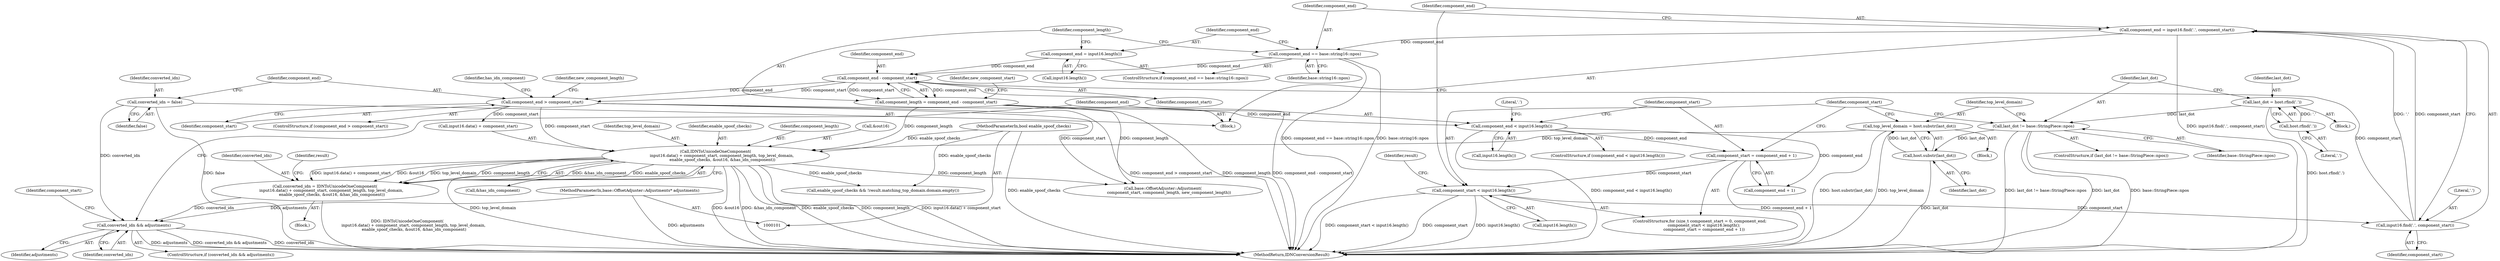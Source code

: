 digraph "0_Chrome_cc0bbcbe7c986094da8e58c37a21fdd179b686b0_2@pointer" {
"1000208" [label="(Call,converted_idn && adjustments)"];
"1000171" [label="(Call,converted_idn = false)"];
"1000183" [label="(Call,converted_idn = IDNToUnicodeOneComponent(\n          input16.data() + component_start, component_length, top_level_domain,\n           enable_spoof_checks, &out16, &has_idn_component))"];
"1000185" [label="(Call,IDNToUnicodeOneComponent(\n          input16.data() + component_start, component_length, top_level_domain,\n           enable_spoof_checks, &out16, &has_idn_component))"];
"1000175" [label="(Call,component_end > component_start)"];
"1000163" [label="(Call,component_end - component_start)"];
"1000154" [label="(Call,component_end == base::string16::npos)"];
"1000148" [label="(Call,component_end = input16.find('.', component_start))"];
"1000150" [label="(Call,input16.find('.', component_start))"];
"1000139" [label="(Call,component_start < input16.length())"];
"1000142" [label="(Call,component_start = component_end + 1)"];
"1000218" [label="(Call,component_end < input16.length())"];
"1000157" [label="(Call,component_end = input16.length())"];
"1000161" [label="(Call,component_length = component_end - component_start)"];
"1000127" [label="(Call,top_level_domain = host.substr(last_dot))"];
"1000129" [label="(Call,host.substr(last_dot))"];
"1000123" [label="(Call,last_dot != base::StringPiece::npos)"];
"1000118" [label="(Call,last_dot = host.rfind('.'))"];
"1000120" [label="(Call,host.rfind('.'))"];
"1000104" [label="(MethodParameterIn,bool enable_spoof_checks)"];
"1000103" [label="(MethodParameterIn,base::OffsetAdjuster::Adjustments* adjustments)"];
"1000151" [label="(Literal,'.')"];
"1000122" [label="(ControlStructure,if (last_dot != base::StringPiece::npos))"];
"1000150" [label="(Call,input16.find('.', component_start))"];
"1000155" [label="(Identifier,component_end)"];
"1000175" [label="(Call,component_end > component_start)"];
"1000186" [label="(Call,input16.data() + component_start)"];
"1000154" [label="(Call,component_end == base::string16::npos)"];
"1000141" [label="(Call,input16.length())"];
"1000162" [label="(Identifier,component_length)"];
"1000161" [label="(Call,component_length = component_end - component_start)"];
"1000142" [label="(Call,component_start = component_end + 1)"];
"1000143" [label="(Identifier,component_start)"];
"1000222" [label="(Literal,'.')"];
"1000118" [label="(Call,last_dot = host.rfind('.'))"];
"1000208" [label="(Call,converted_idn && adjustments)"];
"1000105" [label="(Block,)"];
"1000181" [label="(Identifier,has_idn_component)"];
"1000217" [label="(ControlStructure,if (component_end < input16.length()))"];
"1000184" [label="(Identifier,converted_idn)"];
"1000176" [label="(Identifier,component_end)"];
"1000128" [label="(Identifier,top_level_domain)"];
"1000255" [label="(MethodReturn,IDNConversionResult)"];
"1000119" [label="(Identifier,last_dot)"];
"1000159" [label="(Call,input16.length())"];
"1000191" [label="(Identifier,enable_spoof_checks)"];
"1000210" [label="(Identifier,adjustments)"];
"1000133" [label="(ControlStructure,for (size_t component_start = 0, component_end;\n       component_start < input16.length();\n       component_start = component_end + 1))"];
"1000177" [label="(Identifier,component_start)"];
"1000139" [label="(Call,component_start < input16.length())"];
"1000183" [label="(Call,converted_idn = IDNToUnicodeOneComponent(\n          input16.data() + component_start, component_length, top_level_domain,\n           enable_spoof_checks, &out16, &has_idn_component))"];
"1000194" [label="(Call,&has_idn_component)"];
"1000140" [label="(Identifier,component_start)"];
"1000144" [label="(Call,component_end + 1)"];
"1000120" [label="(Call,host.rfind('.'))"];
"1000153" [label="(ControlStructure,if (component_end == base::string16::npos))"];
"1000121" [label="(Literal,'.')"];
"1000190" [label="(Identifier,top_level_domain)"];
"1000213" [label="(Call,base::OffsetAdjuster::Adjustment(\n          component_start, component_length, new_component_length))"];
"1000103" [label="(MethodParameterIn,base::OffsetAdjuster::Adjustments* adjustments)"];
"1000130" [label="(Identifier,last_dot)"];
"1000174" [label="(ControlStructure,if (component_end > component_start))"];
"1000203" [label="(Identifier,new_component_length)"];
"1000165" [label="(Identifier,component_start)"];
"1000171" [label="(Call,converted_idn = false)"];
"1000185" [label="(Call,IDNToUnicodeOneComponent(\n          input16.data() + component_start, component_length, top_level_domain,\n           enable_spoof_checks, &out16, &has_idn_component))"];
"1000156" [label="(Identifier,base::string16::npos)"];
"1000157" [label="(Call,component_end = input16.length())"];
"1000125" [label="(Identifier,base::StringPiece::npos)"];
"1000225" [label="(Identifier,result)"];
"1000209" [label="(Identifier,converted_idn)"];
"1000189" [label="(Identifier,component_length)"];
"1000173" [label="(Identifier,false)"];
"1000207" [label="(ControlStructure,if (converted_idn && adjustments))"];
"1000220" [label="(Call,input16.length())"];
"1000198" [label="(Identifier,result)"];
"1000147" [label="(Block,)"];
"1000104" [label="(MethodParameterIn,bool enable_spoof_checks)"];
"1000192" [label="(Call,&out16)"];
"1000152" [label="(Identifier,component_start)"];
"1000126" [label="(Block,)"];
"1000178" [label="(Block,)"];
"1000123" [label="(Call,last_dot != base::StringPiece::npos)"];
"1000149" [label="(Identifier,component_end)"];
"1000124" [label="(Identifier,last_dot)"];
"1000158" [label="(Identifier,component_end)"];
"1000240" [label="(Call,enable_spoof_checks && !result.matching_top_domain.domain.empty())"];
"1000127" [label="(Call,top_level_domain = host.substr(last_dot))"];
"1000129" [label="(Call,host.substr(last_dot))"];
"1000168" [label="(Identifier,new_component_start)"];
"1000219" [label="(Identifier,component_end)"];
"1000148" [label="(Call,component_end = input16.find('.', component_start))"];
"1000163" [label="(Call,component_end - component_start)"];
"1000218" [label="(Call,component_end < input16.length())"];
"1000214" [label="(Identifier,component_start)"];
"1000164" [label="(Identifier,component_end)"];
"1000172" [label="(Identifier,converted_idn)"];
"1000208" -> "1000207"  [label="AST: "];
"1000208" -> "1000209"  [label="CFG: "];
"1000208" -> "1000210"  [label="CFG: "];
"1000209" -> "1000208"  [label="AST: "];
"1000210" -> "1000208"  [label="AST: "];
"1000214" -> "1000208"  [label="CFG: "];
"1000219" -> "1000208"  [label="CFG: "];
"1000208" -> "1000255"  [label="DDG: converted_idn"];
"1000208" -> "1000255"  [label="DDG: adjustments"];
"1000208" -> "1000255"  [label="DDG: converted_idn && adjustments"];
"1000171" -> "1000208"  [label="DDG: converted_idn"];
"1000183" -> "1000208"  [label="DDG: converted_idn"];
"1000103" -> "1000208"  [label="DDG: adjustments"];
"1000171" -> "1000147"  [label="AST: "];
"1000171" -> "1000173"  [label="CFG: "];
"1000172" -> "1000171"  [label="AST: "];
"1000173" -> "1000171"  [label="AST: "];
"1000176" -> "1000171"  [label="CFG: "];
"1000171" -> "1000255"  [label="DDG: false"];
"1000183" -> "1000178"  [label="AST: "];
"1000183" -> "1000185"  [label="CFG: "];
"1000184" -> "1000183"  [label="AST: "];
"1000185" -> "1000183"  [label="AST: "];
"1000198" -> "1000183"  [label="CFG: "];
"1000183" -> "1000255"  [label="DDG: IDNToUnicodeOneComponent(\n          input16.data() + component_start, component_length, top_level_domain,\n           enable_spoof_checks, &out16, &has_idn_component)"];
"1000185" -> "1000183"  [label="DDG: &has_idn_component"];
"1000185" -> "1000183"  [label="DDG: enable_spoof_checks"];
"1000185" -> "1000183"  [label="DDG: input16.data() + component_start"];
"1000185" -> "1000183"  [label="DDG: &out16"];
"1000185" -> "1000183"  [label="DDG: top_level_domain"];
"1000185" -> "1000183"  [label="DDG: component_length"];
"1000185" -> "1000194"  [label="CFG: "];
"1000186" -> "1000185"  [label="AST: "];
"1000189" -> "1000185"  [label="AST: "];
"1000190" -> "1000185"  [label="AST: "];
"1000191" -> "1000185"  [label="AST: "];
"1000192" -> "1000185"  [label="AST: "];
"1000194" -> "1000185"  [label="AST: "];
"1000185" -> "1000255"  [label="DDG: top_level_domain"];
"1000185" -> "1000255"  [label="DDG: input16.data() + component_start"];
"1000185" -> "1000255"  [label="DDG: &has_idn_component"];
"1000185" -> "1000255"  [label="DDG: component_length"];
"1000185" -> "1000255"  [label="DDG: enable_spoof_checks"];
"1000185" -> "1000255"  [label="DDG: &out16"];
"1000175" -> "1000185"  [label="DDG: component_start"];
"1000161" -> "1000185"  [label="DDG: component_length"];
"1000127" -> "1000185"  [label="DDG: top_level_domain"];
"1000104" -> "1000185"  [label="DDG: enable_spoof_checks"];
"1000185" -> "1000213"  [label="DDG: component_length"];
"1000185" -> "1000240"  [label="DDG: enable_spoof_checks"];
"1000175" -> "1000174"  [label="AST: "];
"1000175" -> "1000177"  [label="CFG: "];
"1000176" -> "1000175"  [label="AST: "];
"1000177" -> "1000175"  [label="AST: "];
"1000181" -> "1000175"  [label="CFG: "];
"1000203" -> "1000175"  [label="CFG: "];
"1000175" -> "1000255"  [label="DDG: component_end > component_start"];
"1000163" -> "1000175"  [label="DDG: component_end"];
"1000163" -> "1000175"  [label="DDG: component_start"];
"1000175" -> "1000186"  [label="DDG: component_start"];
"1000175" -> "1000213"  [label="DDG: component_start"];
"1000175" -> "1000218"  [label="DDG: component_end"];
"1000163" -> "1000161"  [label="AST: "];
"1000163" -> "1000165"  [label="CFG: "];
"1000164" -> "1000163"  [label="AST: "];
"1000165" -> "1000163"  [label="AST: "];
"1000161" -> "1000163"  [label="CFG: "];
"1000163" -> "1000161"  [label="DDG: component_end"];
"1000163" -> "1000161"  [label="DDG: component_start"];
"1000154" -> "1000163"  [label="DDG: component_end"];
"1000157" -> "1000163"  [label="DDG: component_end"];
"1000150" -> "1000163"  [label="DDG: component_start"];
"1000154" -> "1000153"  [label="AST: "];
"1000154" -> "1000156"  [label="CFG: "];
"1000155" -> "1000154"  [label="AST: "];
"1000156" -> "1000154"  [label="AST: "];
"1000158" -> "1000154"  [label="CFG: "];
"1000162" -> "1000154"  [label="CFG: "];
"1000154" -> "1000255"  [label="DDG: component_end == base::string16::npos"];
"1000154" -> "1000255"  [label="DDG: base::string16::npos"];
"1000148" -> "1000154"  [label="DDG: component_end"];
"1000148" -> "1000147"  [label="AST: "];
"1000148" -> "1000150"  [label="CFG: "];
"1000149" -> "1000148"  [label="AST: "];
"1000150" -> "1000148"  [label="AST: "];
"1000155" -> "1000148"  [label="CFG: "];
"1000148" -> "1000255"  [label="DDG: input16.find('.', component_start)"];
"1000150" -> "1000148"  [label="DDG: '.'"];
"1000150" -> "1000148"  [label="DDG: component_start"];
"1000150" -> "1000152"  [label="CFG: "];
"1000151" -> "1000150"  [label="AST: "];
"1000152" -> "1000150"  [label="AST: "];
"1000139" -> "1000150"  [label="DDG: component_start"];
"1000139" -> "1000133"  [label="AST: "];
"1000139" -> "1000141"  [label="CFG: "];
"1000140" -> "1000139"  [label="AST: "];
"1000141" -> "1000139"  [label="AST: "];
"1000149" -> "1000139"  [label="CFG: "];
"1000225" -> "1000139"  [label="CFG: "];
"1000139" -> "1000255"  [label="DDG: component_start"];
"1000139" -> "1000255"  [label="DDG: input16.length()"];
"1000139" -> "1000255"  [label="DDG: component_start < input16.length()"];
"1000142" -> "1000139"  [label="DDG: component_start"];
"1000142" -> "1000133"  [label="AST: "];
"1000142" -> "1000144"  [label="CFG: "];
"1000143" -> "1000142"  [label="AST: "];
"1000144" -> "1000142"  [label="AST: "];
"1000140" -> "1000142"  [label="CFG: "];
"1000142" -> "1000255"  [label="DDG: component_end + 1"];
"1000218" -> "1000142"  [label="DDG: component_end"];
"1000218" -> "1000217"  [label="AST: "];
"1000218" -> "1000220"  [label="CFG: "];
"1000219" -> "1000218"  [label="AST: "];
"1000220" -> "1000218"  [label="AST: "];
"1000222" -> "1000218"  [label="CFG: "];
"1000143" -> "1000218"  [label="CFG: "];
"1000218" -> "1000255"  [label="DDG: component_end < input16.length()"];
"1000218" -> "1000144"  [label="DDG: component_end"];
"1000157" -> "1000153"  [label="AST: "];
"1000157" -> "1000159"  [label="CFG: "];
"1000158" -> "1000157"  [label="AST: "];
"1000159" -> "1000157"  [label="AST: "];
"1000162" -> "1000157"  [label="CFG: "];
"1000161" -> "1000147"  [label="AST: "];
"1000162" -> "1000161"  [label="AST: "];
"1000168" -> "1000161"  [label="CFG: "];
"1000161" -> "1000255"  [label="DDG: component_end - component_start"];
"1000161" -> "1000255"  [label="DDG: component_length"];
"1000161" -> "1000213"  [label="DDG: component_length"];
"1000127" -> "1000126"  [label="AST: "];
"1000127" -> "1000129"  [label="CFG: "];
"1000128" -> "1000127"  [label="AST: "];
"1000129" -> "1000127"  [label="AST: "];
"1000140" -> "1000127"  [label="CFG: "];
"1000127" -> "1000255"  [label="DDG: host.substr(last_dot)"];
"1000127" -> "1000255"  [label="DDG: top_level_domain"];
"1000129" -> "1000127"  [label="DDG: last_dot"];
"1000129" -> "1000130"  [label="CFG: "];
"1000130" -> "1000129"  [label="AST: "];
"1000129" -> "1000255"  [label="DDG: last_dot"];
"1000123" -> "1000129"  [label="DDG: last_dot"];
"1000123" -> "1000122"  [label="AST: "];
"1000123" -> "1000125"  [label="CFG: "];
"1000124" -> "1000123"  [label="AST: "];
"1000125" -> "1000123"  [label="AST: "];
"1000128" -> "1000123"  [label="CFG: "];
"1000140" -> "1000123"  [label="CFG: "];
"1000123" -> "1000255"  [label="DDG: base::StringPiece::npos"];
"1000123" -> "1000255"  [label="DDG: last_dot != base::StringPiece::npos"];
"1000123" -> "1000255"  [label="DDG: last_dot"];
"1000118" -> "1000123"  [label="DDG: last_dot"];
"1000118" -> "1000105"  [label="AST: "];
"1000118" -> "1000120"  [label="CFG: "];
"1000119" -> "1000118"  [label="AST: "];
"1000120" -> "1000118"  [label="AST: "];
"1000124" -> "1000118"  [label="CFG: "];
"1000118" -> "1000255"  [label="DDG: host.rfind('.')"];
"1000120" -> "1000118"  [label="DDG: '.'"];
"1000120" -> "1000121"  [label="CFG: "];
"1000121" -> "1000120"  [label="AST: "];
"1000104" -> "1000101"  [label="AST: "];
"1000104" -> "1000255"  [label="DDG: enable_spoof_checks"];
"1000104" -> "1000240"  [label="DDG: enable_spoof_checks"];
"1000103" -> "1000101"  [label="AST: "];
"1000103" -> "1000255"  [label="DDG: adjustments"];
}

